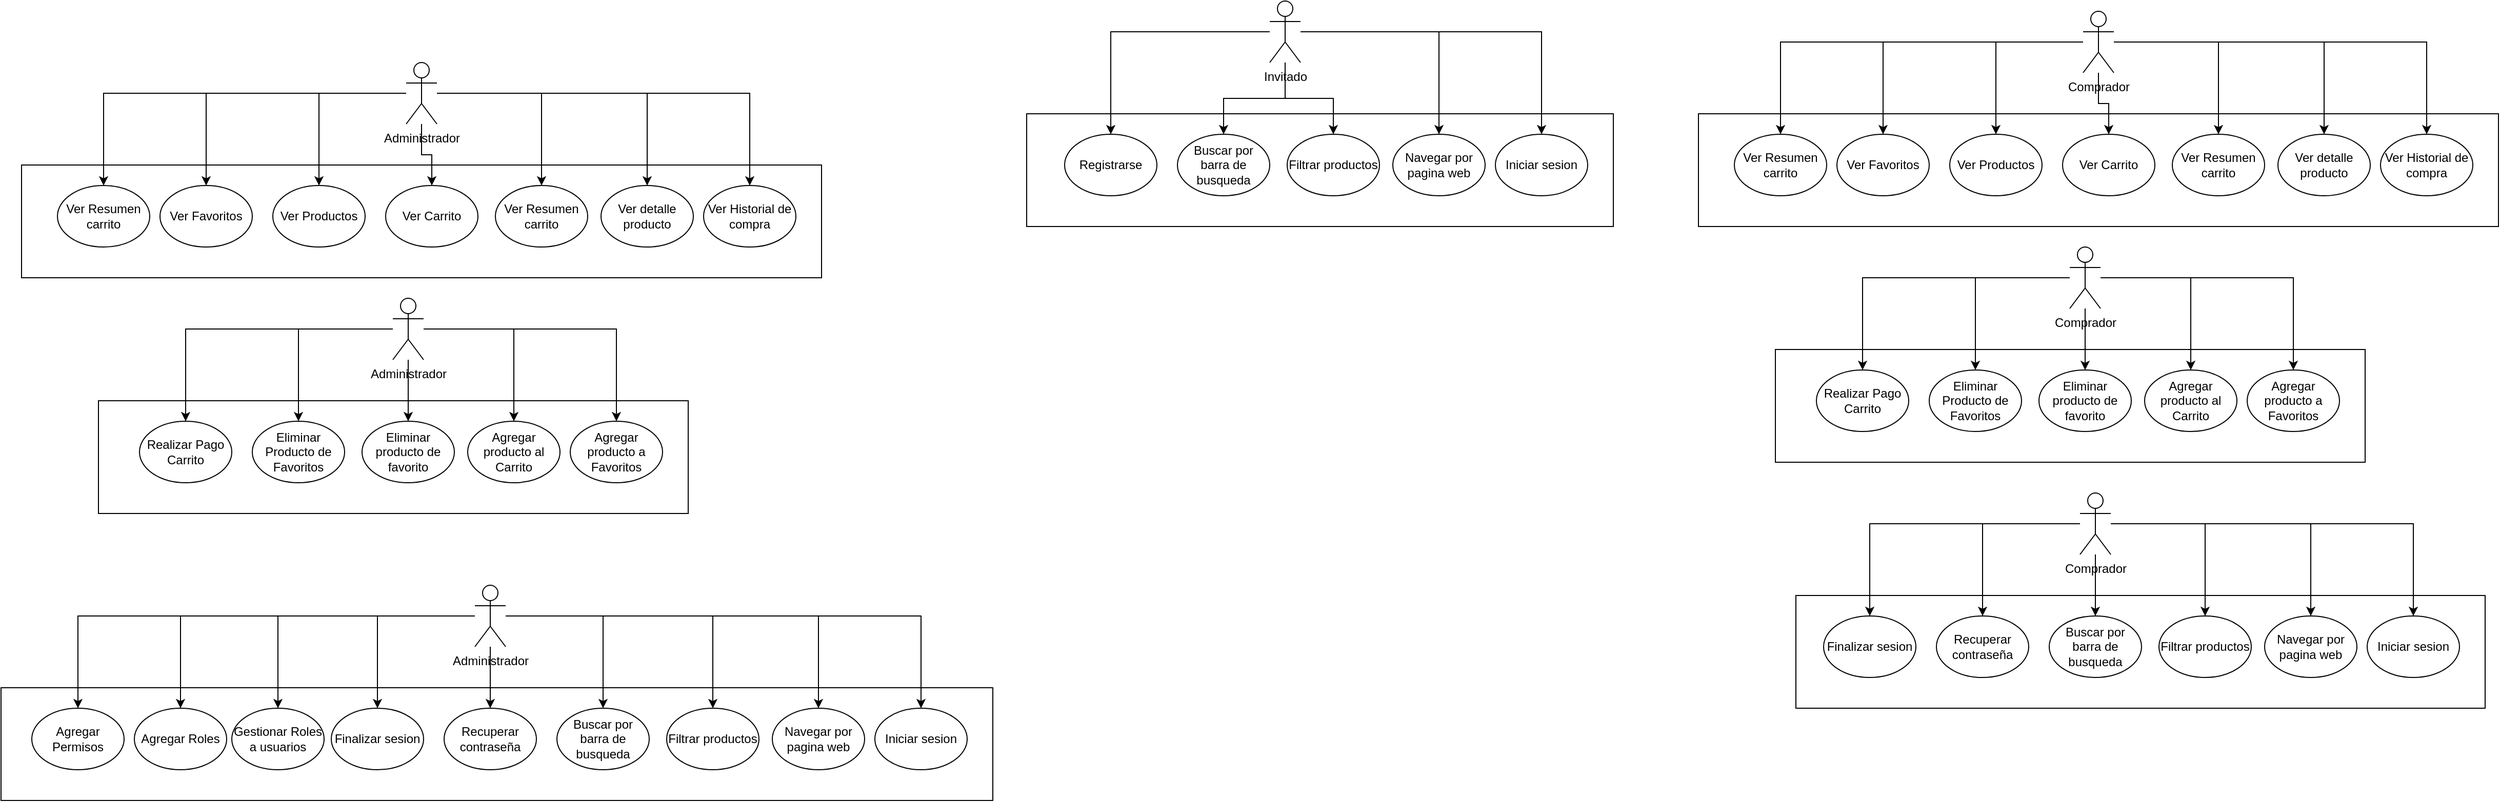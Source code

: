 <mxfile version="26.1.0">
  <diagram name="Page-1" id="uKtYesRdHXI6acPGLuFD">
    <mxGraphModel dx="6495" dy="1716" grid="1" gridSize="10" guides="1" tooltips="1" connect="1" arrows="1" fold="1" page="1" pageScale="1" pageWidth="827" pageHeight="1169" math="0" shadow="0">
      <root>
        <mxCell id="0" />
        <mxCell id="1" parent="0" />
        <mxCell id="zKvFoDBbavSpNKDaDpaP-1" value="" style="rounded=0;whiteSpace=wrap;html=1;" vertex="1" parent="1">
          <mxGeometry x="-875" y="130" width="780" height="110" as="geometry" />
        </mxCell>
        <mxCell id="zKvFoDBbavSpNKDaDpaP-11" style="edgeStyle=orthogonalEdgeStyle;rounded=0;orthogonalLoop=1;jettySize=auto;html=1;" edge="1" parent="1" source="zKvFoDBbavSpNKDaDpaP-2" target="zKvFoDBbavSpNKDaDpaP-7">
          <mxGeometry relative="1" as="geometry" />
        </mxCell>
        <mxCell id="zKvFoDBbavSpNKDaDpaP-12" style="edgeStyle=orthogonalEdgeStyle;rounded=0;orthogonalLoop=1;jettySize=auto;html=1;" edge="1" parent="1" source="zKvFoDBbavSpNKDaDpaP-2" target="zKvFoDBbavSpNKDaDpaP-3">
          <mxGeometry relative="1" as="geometry" />
        </mxCell>
        <mxCell id="zKvFoDBbavSpNKDaDpaP-13" style="edgeStyle=orthogonalEdgeStyle;rounded=0;orthogonalLoop=1;jettySize=auto;html=1;" edge="1" parent="1" source="zKvFoDBbavSpNKDaDpaP-2" target="zKvFoDBbavSpNKDaDpaP-4">
          <mxGeometry relative="1" as="geometry" />
        </mxCell>
        <mxCell id="zKvFoDBbavSpNKDaDpaP-14" style="edgeStyle=orthogonalEdgeStyle;rounded=0;orthogonalLoop=1;jettySize=auto;html=1;" edge="1" parent="1" source="zKvFoDBbavSpNKDaDpaP-2" target="zKvFoDBbavSpNKDaDpaP-10">
          <mxGeometry relative="1" as="geometry" />
        </mxCell>
        <mxCell id="zKvFoDBbavSpNKDaDpaP-15" style="edgeStyle=orthogonalEdgeStyle;rounded=0;orthogonalLoop=1;jettySize=auto;html=1;" edge="1" parent="1" source="zKvFoDBbavSpNKDaDpaP-2" target="zKvFoDBbavSpNKDaDpaP-9">
          <mxGeometry relative="1" as="geometry" />
        </mxCell>
        <mxCell id="zKvFoDBbavSpNKDaDpaP-16" style="edgeStyle=orthogonalEdgeStyle;rounded=0;orthogonalLoop=1;jettySize=auto;html=1;" edge="1" parent="1" source="zKvFoDBbavSpNKDaDpaP-2" target="zKvFoDBbavSpNKDaDpaP-6">
          <mxGeometry relative="1" as="geometry" />
        </mxCell>
        <mxCell id="zKvFoDBbavSpNKDaDpaP-17" style="edgeStyle=orthogonalEdgeStyle;rounded=0;orthogonalLoop=1;jettySize=auto;html=1;" edge="1" parent="1" source="zKvFoDBbavSpNKDaDpaP-2" target="zKvFoDBbavSpNKDaDpaP-5">
          <mxGeometry relative="1" as="geometry" />
        </mxCell>
        <mxCell id="zKvFoDBbavSpNKDaDpaP-2" value="Comprador" style="shape=umlActor;verticalLabelPosition=bottom;verticalAlign=top;html=1;outlineConnect=0;" vertex="1" parent="1">
          <mxGeometry x="-500" y="30" width="30" height="60" as="geometry" />
        </mxCell>
        <mxCell id="zKvFoDBbavSpNKDaDpaP-3" value="Ver Favoritos" style="ellipse;whiteSpace=wrap;html=1;" vertex="1" parent="1">
          <mxGeometry x="-740" y="150" width="90" height="60" as="geometry" />
        </mxCell>
        <mxCell id="zKvFoDBbavSpNKDaDpaP-4" value="Ver Productos" style="ellipse;whiteSpace=wrap;html=1;" vertex="1" parent="1">
          <mxGeometry x="-630" y="150" width="90" height="60" as="geometry" />
        </mxCell>
        <mxCell id="zKvFoDBbavSpNKDaDpaP-5" value="Ver Carrito" style="ellipse;whiteSpace=wrap;html=1;" vertex="1" parent="1">
          <mxGeometry x="-520" y="150" width="90" height="60" as="geometry" />
        </mxCell>
        <mxCell id="zKvFoDBbavSpNKDaDpaP-6" value="Ver Resumen carrito" style="ellipse;whiteSpace=wrap;html=1;" vertex="1" parent="1">
          <mxGeometry x="-413" y="150" width="90" height="60" as="geometry" />
        </mxCell>
        <mxCell id="zKvFoDBbavSpNKDaDpaP-7" value="Ver Resumen carrito" style="ellipse;whiteSpace=wrap;html=1;" vertex="1" parent="1">
          <mxGeometry x="-840" y="150" width="90" height="60" as="geometry" />
        </mxCell>
        <mxCell id="zKvFoDBbavSpNKDaDpaP-9" value="Ver detalle producto" style="ellipse;whiteSpace=wrap;html=1;" vertex="1" parent="1">
          <mxGeometry x="-310" y="150" width="90" height="60" as="geometry" />
        </mxCell>
        <mxCell id="zKvFoDBbavSpNKDaDpaP-10" value="Ver Historial de compra" style="ellipse;whiteSpace=wrap;html=1;" vertex="1" parent="1">
          <mxGeometry x="-210" y="150" width="90" height="60" as="geometry" />
        </mxCell>
        <mxCell id="zKvFoDBbavSpNKDaDpaP-18" value="" style="rounded=0;whiteSpace=wrap;html=1;" vertex="1" parent="1">
          <mxGeometry x="-800" y="360" width="575" height="110" as="geometry" />
        </mxCell>
        <mxCell id="zKvFoDBbavSpNKDaDpaP-21" style="edgeStyle=orthogonalEdgeStyle;rounded=0;orthogonalLoop=1;jettySize=auto;html=1;" edge="1" parent="1" source="zKvFoDBbavSpNKDaDpaP-26" target="zKvFoDBbavSpNKDaDpaP-28">
          <mxGeometry relative="1" as="geometry" />
        </mxCell>
        <mxCell id="zKvFoDBbavSpNKDaDpaP-22" style="edgeStyle=orthogonalEdgeStyle;rounded=0;orthogonalLoop=1;jettySize=auto;html=1;" edge="1" parent="1" source="zKvFoDBbavSpNKDaDpaP-26" target="zKvFoDBbavSpNKDaDpaP-33">
          <mxGeometry relative="1" as="geometry" />
        </mxCell>
        <mxCell id="zKvFoDBbavSpNKDaDpaP-23" style="edgeStyle=orthogonalEdgeStyle;rounded=0;orthogonalLoop=1;jettySize=auto;html=1;" edge="1" parent="1" source="zKvFoDBbavSpNKDaDpaP-26" target="zKvFoDBbavSpNKDaDpaP-32">
          <mxGeometry relative="1" as="geometry" />
        </mxCell>
        <mxCell id="zKvFoDBbavSpNKDaDpaP-24" style="edgeStyle=orthogonalEdgeStyle;rounded=0;orthogonalLoop=1;jettySize=auto;html=1;" edge="1" parent="1" source="zKvFoDBbavSpNKDaDpaP-26" target="zKvFoDBbavSpNKDaDpaP-30">
          <mxGeometry relative="1" as="geometry" />
        </mxCell>
        <mxCell id="zKvFoDBbavSpNKDaDpaP-25" style="edgeStyle=orthogonalEdgeStyle;rounded=0;orthogonalLoop=1;jettySize=auto;html=1;" edge="1" parent="1" source="zKvFoDBbavSpNKDaDpaP-26" target="zKvFoDBbavSpNKDaDpaP-29">
          <mxGeometry relative="1" as="geometry" />
        </mxCell>
        <mxCell id="zKvFoDBbavSpNKDaDpaP-26" value="Comprador" style="shape=umlActor;verticalLabelPosition=bottom;verticalAlign=top;html=1;outlineConnect=0;" vertex="1" parent="1">
          <mxGeometry x="-513" y="260" width="30" height="60" as="geometry" />
        </mxCell>
        <mxCell id="zKvFoDBbavSpNKDaDpaP-28" value="Realizar Pago Carrito" style="ellipse;whiteSpace=wrap;html=1;" vertex="1" parent="1">
          <mxGeometry x="-760" y="380" width="90" height="60" as="geometry" />
        </mxCell>
        <mxCell id="zKvFoDBbavSpNKDaDpaP-29" value="Eliminar Producto de Favoritos" style="ellipse;whiteSpace=wrap;html=1;" vertex="1" parent="1">
          <mxGeometry x="-650" y="380" width="90" height="60" as="geometry" />
        </mxCell>
        <mxCell id="zKvFoDBbavSpNKDaDpaP-30" value="Eliminar producto de favorito" style="ellipse;whiteSpace=wrap;html=1;" vertex="1" parent="1">
          <mxGeometry x="-543" y="380" width="90" height="60" as="geometry" />
        </mxCell>
        <mxCell id="zKvFoDBbavSpNKDaDpaP-32" value="Agregar producto al Carrito" style="ellipse;whiteSpace=wrap;html=1;" vertex="1" parent="1">
          <mxGeometry x="-440" y="380" width="90" height="60" as="geometry" />
        </mxCell>
        <mxCell id="zKvFoDBbavSpNKDaDpaP-33" value="Agregar producto a Favoritos" style="ellipse;whiteSpace=wrap;html=1;" vertex="1" parent="1">
          <mxGeometry x="-340" y="380" width="90" height="60" as="geometry" />
        </mxCell>
        <mxCell id="zKvFoDBbavSpNKDaDpaP-46" value="" style="rounded=0;whiteSpace=wrap;html=1;" vertex="1" parent="1">
          <mxGeometry x="-780" y="600" width="672" height="110" as="geometry" />
        </mxCell>
        <mxCell id="zKvFoDBbavSpNKDaDpaP-48" style="edgeStyle=orthogonalEdgeStyle;rounded=0;orthogonalLoop=1;jettySize=auto;html=1;" edge="1" parent="1" source="zKvFoDBbavSpNKDaDpaP-54" target="zKvFoDBbavSpNKDaDpaP-55">
          <mxGeometry relative="1" as="geometry" />
        </mxCell>
        <mxCell id="zKvFoDBbavSpNKDaDpaP-49" style="edgeStyle=orthogonalEdgeStyle;rounded=0;orthogonalLoop=1;jettySize=auto;html=1;" edge="1" parent="1" source="zKvFoDBbavSpNKDaDpaP-54" target="zKvFoDBbavSpNKDaDpaP-56">
          <mxGeometry relative="1" as="geometry" />
        </mxCell>
        <mxCell id="zKvFoDBbavSpNKDaDpaP-50" style="edgeStyle=orthogonalEdgeStyle;rounded=0;orthogonalLoop=1;jettySize=auto;html=1;" edge="1" parent="1" source="zKvFoDBbavSpNKDaDpaP-54" target="zKvFoDBbavSpNKDaDpaP-61">
          <mxGeometry relative="1" as="geometry" />
        </mxCell>
        <mxCell id="zKvFoDBbavSpNKDaDpaP-51" style="edgeStyle=orthogonalEdgeStyle;rounded=0;orthogonalLoop=1;jettySize=auto;html=1;" edge="1" parent="1" source="zKvFoDBbavSpNKDaDpaP-54" target="zKvFoDBbavSpNKDaDpaP-60">
          <mxGeometry relative="1" as="geometry" />
        </mxCell>
        <mxCell id="zKvFoDBbavSpNKDaDpaP-52" style="edgeStyle=orthogonalEdgeStyle;rounded=0;orthogonalLoop=1;jettySize=auto;html=1;" edge="1" parent="1" source="zKvFoDBbavSpNKDaDpaP-54" target="zKvFoDBbavSpNKDaDpaP-58">
          <mxGeometry relative="1" as="geometry" />
        </mxCell>
        <mxCell id="zKvFoDBbavSpNKDaDpaP-53" style="edgeStyle=orthogonalEdgeStyle;rounded=0;orthogonalLoop=1;jettySize=auto;html=1;" edge="1" parent="1" source="zKvFoDBbavSpNKDaDpaP-54" target="zKvFoDBbavSpNKDaDpaP-57">
          <mxGeometry relative="1" as="geometry" />
        </mxCell>
        <mxCell id="zKvFoDBbavSpNKDaDpaP-54" value="Comprador" style="shape=umlActor;verticalLabelPosition=bottom;verticalAlign=top;html=1;outlineConnect=0;" vertex="1" parent="1">
          <mxGeometry x="-503" y="500" width="30" height="60" as="geometry" />
        </mxCell>
        <mxCell id="zKvFoDBbavSpNKDaDpaP-55" value="Finalizar sesion" style="ellipse;whiteSpace=wrap;html=1;" vertex="1" parent="1">
          <mxGeometry x="-753" y="620" width="90" height="60" as="geometry" />
        </mxCell>
        <mxCell id="zKvFoDBbavSpNKDaDpaP-56" value="Recuperar contraseña" style="ellipse;whiteSpace=wrap;html=1;" vertex="1" parent="1">
          <mxGeometry x="-643" y="620" width="90" height="60" as="geometry" />
        </mxCell>
        <mxCell id="zKvFoDBbavSpNKDaDpaP-57" value="Buscar por barra de busqueda" style="ellipse;whiteSpace=wrap;html=1;" vertex="1" parent="1">
          <mxGeometry x="-533" y="620" width="90" height="60" as="geometry" />
        </mxCell>
        <mxCell id="zKvFoDBbavSpNKDaDpaP-58" value="Filtrar productos" style="ellipse;whiteSpace=wrap;html=1;" vertex="1" parent="1">
          <mxGeometry x="-426" y="620" width="90" height="60" as="geometry" />
        </mxCell>
        <mxCell id="zKvFoDBbavSpNKDaDpaP-60" value="Navegar por pagina web" style="ellipse;whiteSpace=wrap;html=1;" vertex="1" parent="1">
          <mxGeometry x="-323" y="620" width="90" height="60" as="geometry" />
        </mxCell>
        <mxCell id="zKvFoDBbavSpNKDaDpaP-61" value="Iniciar sesion" style="ellipse;whiteSpace=wrap;html=1;" vertex="1" parent="1">
          <mxGeometry x="-223" y="620" width="90" height="60" as="geometry" />
        </mxCell>
        <mxCell id="zKvFoDBbavSpNKDaDpaP-62" value="" style="rounded=0;whiteSpace=wrap;html=1;" vertex="1" parent="1">
          <mxGeometry x="-1530" y="130" width="572" height="110" as="geometry" />
        </mxCell>
        <mxCell id="zKvFoDBbavSpNKDaDpaP-64" style="edgeStyle=orthogonalEdgeStyle;rounded=0;orthogonalLoop=1;jettySize=auto;html=1;" edge="1" parent="1" source="zKvFoDBbavSpNKDaDpaP-69" target="zKvFoDBbavSpNKDaDpaP-71">
          <mxGeometry relative="1" as="geometry" />
        </mxCell>
        <mxCell id="zKvFoDBbavSpNKDaDpaP-65" style="edgeStyle=orthogonalEdgeStyle;rounded=0;orthogonalLoop=1;jettySize=auto;html=1;" edge="1" parent="1" source="zKvFoDBbavSpNKDaDpaP-69" target="zKvFoDBbavSpNKDaDpaP-75">
          <mxGeometry relative="1" as="geometry" />
        </mxCell>
        <mxCell id="zKvFoDBbavSpNKDaDpaP-66" style="edgeStyle=orthogonalEdgeStyle;rounded=0;orthogonalLoop=1;jettySize=auto;html=1;" edge="1" parent="1" source="zKvFoDBbavSpNKDaDpaP-69" target="zKvFoDBbavSpNKDaDpaP-74">
          <mxGeometry relative="1" as="geometry" />
        </mxCell>
        <mxCell id="zKvFoDBbavSpNKDaDpaP-67" style="edgeStyle=orthogonalEdgeStyle;rounded=0;orthogonalLoop=1;jettySize=auto;html=1;" edge="1" parent="1" source="zKvFoDBbavSpNKDaDpaP-69" target="zKvFoDBbavSpNKDaDpaP-73">
          <mxGeometry relative="1" as="geometry" />
        </mxCell>
        <mxCell id="zKvFoDBbavSpNKDaDpaP-68" style="edgeStyle=orthogonalEdgeStyle;rounded=0;orthogonalLoop=1;jettySize=auto;html=1;" edge="1" parent="1" source="zKvFoDBbavSpNKDaDpaP-69" target="zKvFoDBbavSpNKDaDpaP-72">
          <mxGeometry relative="1" as="geometry" />
        </mxCell>
        <mxCell id="zKvFoDBbavSpNKDaDpaP-69" value="Invitado" style="shape=umlActor;verticalLabelPosition=bottom;verticalAlign=top;html=1;outlineConnect=0;" vertex="1" parent="1">
          <mxGeometry x="-1293" y="20" width="30" height="60" as="geometry" />
        </mxCell>
        <mxCell id="zKvFoDBbavSpNKDaDpaP-71" value="Registrarse" style="ellipse;whiteSpace=wrap;html=1;" vertex="1" parent="1">
          <mxGeometry x="-1493" y="150" width="90" height="60" as="geometry" />
        </mxCell>
        <mxCell id="zKvFoDBbavSpNKDaDpaP-72" value="Buscar por barra de busqueda" style="ellipse;whiteSpace=wrap;html=1;" vertex="1" parent="1">
          <mxGeometry x="-1383" y="150" width="90" height="60" as="geometry" />
        </mxCell>
        <mxCell id="zKvFoDBbavSpNKDaDpaP-73" value="Filtrar productos" style="ellipse;whiteSpace=wrap;html=1;" vertex="1" parent="1">
          <mxGeometry x="-1276" y="150" width="90" height="60" as="geometry" />
        </mxCell>
        <mxCell id="zKvFoDBbavSpNKDaDpaP-74" value="Navegar por pagina web" style="ellipse;whiteSpace=wrap;html=1;" vertex="1" parent="1">
          <mxGeometry x="-1173" y="150" width="90" height="60" as="geometry" />
        </mxCell>
        <mxCell id="zKvFoDBbavSpNKDaDpaP-75" value="Iniciar sesion" style="ellipse;whiteSpace=wrap;html=1;" vertex="1" parent="1">
          <mxGeometry x="-1073" y="150" width="90" height="60" as="geometry" />
        </mxCell>
        <mxCell id="zKvFoDBbavSpNKDaDpaP-77" value="" style="rounded=0;whiteSpace=wrap;html=1;" vertex="1" parent="1">
          <mxGeometry x="-2510" y="180" width="780" height="110" as="geometry" />
        </mxCell>
        <mxCell id="zKvFoDBbavSpNKDaDpaP-78" style="edgeStyle=orthogonalEdgeStyle;rounded=0;orthogonalLoop=1;jettySize=auto;html=1;" edge="1" parent="1" source="zKvFoDBbavSpNKDaDpaP-85" target="zKvFoDBbavSpNKDaDpaP-90">
          <mxGeometry relative="1" as="geometry" />
        </mxCell>
        <mxCell id="zKvFoDBbavSpNKDaDpaP-79" style="edgeStyle=orthogonalEdgeStyle;rounded=0;orthogonalLoop=1;jettySize=auto;html=1;" edge="1" parent="1" source="zKvFoDBbavSpNKDaDpaP-85" target="zKvFoDBbavSpNKDaDpaP-86">
          <mxGeometry relative="1" as="geometry" />
        </mxCell>
        <mxCell id="zKvFoDBbavSpNKDaDpaP-80" style="edgeStyle=orthogonalEdgeStyle;rounded=0;orthogonalLoop=1;jettySize=auto;html=1;" edge="1" parent="1" source="zKvFoDBbavSpNKDaDpaP-85" target="zKvFoDBbavSpNKDaDpaP-87">
          <mxGeometry relative="1" as="geometry" />
        </mxCell>
        <mxCell id="zKvFoDBbavSpNKDaDpaP-81" style="edgeStyle=orthogonalEdgeStyle;rounded=0;orthogonalLoop=1;jettySize=auto;html=1;" edge="1" parent="1" source="zKvFoDBbavSpNKDaDpaP-85" target="zKvFoDBbavSpNKDaDpaP-92">
          <mxGeometry relative="1" as="geometry" />
        </mxCell>
        <mxCell id="zKvFoDBbavSpNKDaDpaP-82" style="edgeStyle=orthogonalEdgeStyle;rounded=0;orthogonalLoop=1;jettySize=auto;html=1;" edge="1" parent="1" source="zKvFoDBbavSpNKDaDpaP-85" target="zKvFoDBbavSpNKDaDpaP-91">
          <mxGeometry relative="1" as="geometry" />
        </mxCell>
        <mxCell id="zKvFoDBbavSpNKDaDpaP-83" style="edgeStyle=orthogonalEdgeStyle;rounded=0;orthogonalLoop=1;jettySize=auto;html=1;" edge="1" parent="1" source="zKvFoDBbavSpNKDaDpaP-85" target="zKvFoDBbavSpNKDaDpaP-89">
          <mxGeometry relative="1" as="geometry" />
        </mxCell>
        <mxCell id="zKvFoDBbavSpNKDaDpaP-84" style="edgeStyle=orthogonalEdgeStyle;rounded=0;orthogonalLoop=1;jettySize=auto;html=1;" edge="1" parent="1" source="zKvFoDBbavSpNKDaDpaP-85" target="zKvFoDBbavSpNKDaDpaP-88">
          <mxGeometry relative="1" as="geometry" />
        </mxCell>
        <mxCell id="zKvFoDBbavSpNKDaDpaP-85" value="Administrador" style="shape=umlActor;verticalLabelPosition=bottom;verticalAlign=top;html=1;outlineConnect=0;" vertex="1" parent="1">
          <mxGeometry x="-2135" y="80" width="30" height="60" as="geometry" />
        </mxCell>
        <mxCell id="zKvFoDBbavSpNKDaDpaP-86" value="Ver Favoritos" style="ellipse;whiteSpace=wrap;html=1;" vertex="1" parent="1">
          <mxGeometry x="-2375" y="200" width="90" height="60" as="geometry" />
        </mxCell>
        <mxCell id="zKvFoDBbavSpNKDaDpaP-87" value="Ver Productos" style="ellipse;whiteSpace=wrap;html=1;" vertex="1" parent="1">
          <mxGeometry x="-2265" y="200" width="90" height="60" as="geometry" />
        </mxCell>
        <mxCell id="zKvFoDBbavSpNKDaDpaP-88" value="Ver Carrito" style="ellipse;whiteSpace=wrap;html=1;" vertex="1" parent="1">
          <mxGeometry x="-2155" y="200" width="90" height="60" as="geometry" />
        </mxCell>
        <mxCell id="zKvFoDBbavSpNKDaDpaP-89" value="Ver Resumen carrito" style="ellipse;whiteSpace=wrap;html=1;" vertex="1" parent="1">
          <mxGeometry x="-2048" y="200" width="90" height="60" as="geometry" />
        </mxCell>
        <mxCell id="zKvFoDBbavSpNKDaDpaP-90" value="Ver Resumen carrito" style="ellipse;whiteSpace=wrap;html=1;" vertex="1" parent="1">
          <mxGeometry x="-2475" y="200" width="90" height="60" as="geometry" />
        </mxCell>
        <mxCell id="zKvFoDBbavSpNKDaDpaP-91" value="Ver detalle producto" style="ellipse;whiteSpace=wrap;html=1;" vertex="1" parent="1">
          <mxGeometry x="-1945" y="200" width="90" height="60" as="geometry" />
        </mxCell>
        <mxCell id="zKvFoDBbavSpNKDaDpaP-92" value="Ver Historial de compra" style="ellipse;whiteSpace=wrap;html=1;" vertex="1" parent="1">
          <mxGeometry x="-1845" y="200" width="90" height="60" as="geometry" />
        </mxCell>
        <mxCell id="zKvFoDBbavSpNKDaDpaP-93" value="" style="rounded=0;whiteSpace=wrap;html=1;" vertex="1" parent="1">
          <mxGeometry x="-2435" y="410" width="575" height="110" as="geometry" />
        </mxCell>
        <mxCell id="zKvFoDBbavSpNKDaDpaP-94" style="edgeStyle=orthogonalEdgeStyle;rounded=0;orthogonalLoop=1;jettySize=auto;html=1;" edge="1" parent="1" source="zKvFoDBbavSpNKDaDpaP-99" target="zKvFoDBbavSpNKDaDpaP-100">
          <mxGeometry relative="1" as="geometry" />
        </mxCell>
        <mxCell id="zKvFoDBbavSpNKDaDpaP-95" style="edgeStyle=orthogonalEdgeStyle;rounded=0;orthogonalLoop=1;jettySize=auto;html=1;" edge="1" parent="1" source="zKvFoDBbavSpNKDaDpaP-99" target="zKvFoDBbavSpNKDaDpaP-104">
          <mxGeometry relative="1" as="geometry" />
        </mxCell>
        <mxCell id="zKvFoDBbavSpNKDaDpaP-96" style="edgeStyle=orthogonalEdgeStyle;rounded=0;orthogonalLoop=1;jettySize=auto;html=1;" edge="1" parent="1" source="zKvFoDBbavSpNKDaDpaP-99" target="zKvFoDBbavSpNKDaDpaP-103">
          <mxGeometry relative="1" as="geometry" />
        </mxCell>
        <mxCell id="zKvFoDBbavSpNKDaDpaP-97" style="edgeStyle=orthogonalEdgeStyle;rounded=0;orthogonalLoop=1;jettySize=auto;html=1;" edge="1" parent="1" source="zKvFoDBbavSpNKDaDpaP-99" target="zKvFoDBbavSpNKDaDpaP-102">
          <mxGeometry relative="1" as="geometry" />
        </mxCell>
        <mxCell id="zKvFoDBbavSpNKDaDpaP-98" style="edgeStyle=orthogonalEdgeStyle;rounded=0;orthogonalLoop=1;jettySize=auto;html=1;" edge="1" parent="1" source="zKvFoDBbavSpNKDaDpaP-99" target="zKvFoDBbavSpNKDaDpaP-101">
          <mxGeometry relative="1" as="geometry" />
        </mxCell>
        <mxCell id="zKvFoDBbavSpNKDaDpaP-99" value="Administrador" style="shape=umlActor;verticalLabelPosition=bottom;verticalAlign=top;html=1;outlineConnect=0;" vertex="1" parent="1">
          <mxGeometry x="-2148" y="310" width="30" height="60" as="geometry" />
        </mxCell>
        <mxCell id="zKvFoDBbavSpNKDaDpaP-100" value="Realizar Pago Carrito" style="ellipse;whiteSpace=wrap;html=1;" vertex="1" parent="1">
          <mxGeometry x="-2395" y="430" width="90" height="60" as="geometry" />
        </mxCell>
        <mxCell id="zKvFoDBbavSpNKDaDpaP-101" value="Eliminar Producto de Favoritos" style="ellipse;whiteSpace=wrap;html=1;" vertex="1" parent="1">
          <mxGeometry x="-2285" y="430" width="90" height="60" as="geometry" />
        </mxCell>
        <mxCell id="zKvFoDBbavSpNKDaDpaP-102" value="Eliminar producto de favorito" style="ellipse;whiteSpace=wrap;html=1;" vertex="1" parent="1">
          <mxGeometry x="-2178" y="430" width="90" height="60" as="geometry" />
        </mxCell>
        <mxCell id="zKvFoDBbavSpNKDaDpaP-103" value="Agregar producto al Carrito" style="ellipse;whiteSpace=wrap;html=1;" vertex="1" parent="1">
          <mxGeometry x="-2075" y="430" width="90" height="60" as="geometry" />
        </mxCell>
        <mxCell id="zKvFoDBbavSpNKDaDpaP-104" value="Agregar producto a Favoritos" style="ellipse;whiteSpace=wrap;html=1;" vertex="1" parent="1">
          <mxGeometry x="-1975" y="430" width="90" height="60" as="geometry" />
        </mxCell>
        <mxCell id="zKvFoDBbavSpNKDaDpaP-105" value="" style="rounded=0;whiteSpace=wrap;html=1;" vertex="1" parent="1">
          <mxGeometry x="-2530" y="690" width="967" height="110" as="geometry" />
        </mxCell>
        <mxCell id="zKvFoDBbavSpNKDaDpaP-106" style="edgeStyle=orthogonalEdgeStyle;rounded=0;orthogonalLoop=1;jettySize=auto;html=1;" edge="1" parent="1" source="zKvFoDBbavSpNKDaDpaP-112" target="zKvFoDBbavSpNKDaDpaP-113">
          <mxGeometry relative="1" as="geometry" />
        </mxCell>
        <mxCell id="zKvFoDBbavSpNKDaDpaP-107" style="edgeStyle=orthogonalEdgeStyle;rounded=0;orthogonalLoop=1;jettySize=auto;html=1;" edge="1" parent="1" source="zKvFoDBbavSpNKDaDpaP-112" target="zKvFoDBbavSpNKDaDpaP-114">
          <mxGeometry relative="1" as="geometry" />
        </mxCell>
        <mxCell id="zKvFoDBbavSpNKDaDpaP-108" style="edgeStyle=orthogonalEdgeStyle;rounded=0;orthogonalLoop=1;jettySize=auto;html=1;" edge="1" parent="1" source="zKvFoDBbavSpNKDaDpaP-112" target="zKvFoDBbavSpNKDaDpaP-118">
          <mxGeometry relative="1" as="geometry" />
        </mxCell>
        <mxCell id="zKvFoDBbavSpNKDaDpaP-109" style="edgeStyle=orthogonalEdgeStyle;rounded=0;orthogonalLoop=1;jettySize=auto;html=1;" edge="1" parent="1" source="zKvFoDBbavSpNKDaDpaP-112" target="zKvFoDBbavSpNKDaDpaP-117">
          <mxGeometry relative="1" as="geometry" />
        </mxCell>
        <mxCell id="zKvFoDBbavSpNKDaDpaP-110" style="edgeStyle=orthogonalEdgeStyle;rounded=0;orthogonalLoop=1;jettySize=auto;html=1;" edge="1" parent="1" source="zKvFoDBbavSpNKDaDpaP-112" target="zKvFoDBbavSpNKDaDpaP-116">
          <mxGeometry relative="1" as="geometry" />
        </mxCell>
        <mxCell id="zKvFoDBbavSpNKDaDpaP-111" style="edgeStyle=orthogonalEdgeStyle;rounded=0;orthogonalLoop=1;jettySize=auto;html=1;" edge="1" parent="1" source="zKvFoDBbavSpNKDaDpaP-112" target="zKvFoDBbavSpNKDaDpaP-115">
          <mxGeometry relative="1" as="geometry" />
        </mxCell>
        <mxCell id="zKvFoDBbavSpNKDaDpaP-122" style="edgeStyle=orthogonalEdgeStyle;rounded=0;orthogonalLoop=1;jettySize=auto;html=1;" edge="1" parent="1" source="zKvFoDBbavSpNKDaDpaP-112" target="zKvFoDBbavSpNKDaDpaP-119">
          <mxGeometry relative="1" as="geometry" />
        </mxCell>
        <mxCell id="zKvFoDBbavSpNKDaDpaP-123" style="edgeStyle=orthogonalEdgeStyle;rounded=0;orthogonalLoop=1;jettySize=auto;html=1;" edge="1" parent="1" source="zKvFoDBbavSpNKDaDpaP-112" target="zKvFoDBbavSpNKDaDpaP-120">
          <mxGeometry relative="1" as="geometry" />
        </mxCell>
        <mxCell id="zKvFoDBbavSpNKDaDpaP-124" style="edgeStyle=orthogonalEdgeStyle;rounded=0;orthogonalLoop=1;jettySize=auto;html=1;" edge="1" parent="1" source="zKvFoDBbavSpNKDaDpaP-112" target="zKvFoDBbavSpNKDaDpaP-121">
          <mxGeometry relative="1" as="geometry" />
        </mxCell>
        <mxCell id="zKvFoDBbavSpNKDaDpaP-112" value="Administrador" style="shape=umlActor;verticalLabelPosition=bottom;verticalAlign=top;html=1;outlineConnect=0;" vertex="1" parent="1">
          <mxGeometry x="-2068" y="590" width="30" height="60" as="geometry" />
        </mxCell>
        <mxCell id="zKvFoDBbavSpNKDaDpaP-113" value="Finalizar sesion" style="ellipse;whiteSpace=wrap;html=1;" vertex="1" parent="1">
          <mxGeometry x="-2208" y="710" width="90" height="60" as="geometry" />
        </mxCell>
        <mxCell id="zKvFoDBbavSpNKDaDpaP-114" value="Recuperar contraseña" style="ellipse;whiteSpace=wrap;html=1;" vertex="1" parent="1">
          <mxGeometry x="-2098" y="710" width="90" height="60" as="geometry" />
        </mxCell>
        <mxCell id="zKvFoDBbavSpNKDaDpaP-115" value="Buscar por barra de busqueda" style="ellipse;whiteSpace=wrap;html=1;" vertex="1" parent="1">
          <mxGeometry x="-1988" y="710" width="90" height="60" as="geometry" />
        </mxCell>
        <mxCell id="zKvFoDBbavSpNKDaDpaP-116" value="Filtrar productos" style="ellipse;whiteSpace=wrap;html=1;" vertex="1" parent="1">
          <mxGeometry x="-1881" y="710" width="90" height="60" as="geometry" />
        </mxCell>
        <mxCell id="zKvFoDBbavSpNKDaDpaP-117" value="Navegar por pagina web" style="ellipse;whiteSpace=wrap;html=1;" vertex="1" parent="1">
          <mxGeometry x="-1778" y="710" width="90" height="60" as="geometry" />
        </mxCell>
        <mxCell id="zKvFoDBbavSpNKDaDpaP-118" value="Iniciar sesion" style="ellipse;whiteSpace=wrap;html=1;" vertex="1" parent="1">
          <mxGeometry x="-1678" y="710" width="90" height="60" as="geometry" />
        </mxCell>
        <mxCell id="zKvFoDBbavSpNKDaDpaP-119" value="Gestionar Roles a usuarios" style="ellipse;whiteSpace=wrap;html=1;" vertex="1" parent="1">
          <mxGeometry x="-2305" y="710" width="90" height="60" as="geometry" />
        </mxCell>
        <mxCell id="zKvFoDBbavSpNKDaDpaP-120" value="Agregar Roles" style="ellipse;whiteSpace=wrap;html=1;" vertex="1" parent="1">
          <mxGeometry x="-2400" y="710" width="90" height="60" as="geometry" />
        </mxCell>
        <mxCell id="zKvFoDBbavSpNKDaDpaP-121" value="Agregar Permisos" style="ellipse;whiteSpace=wrap;html=1;" vertex="1" parent="1">
          <mxGeometry x="-2500" y="710" width="90" height="60" as="geometry" />
        </mxCell>
      </root>
    </mxGraphModel>
  </diagram>
</mxfile>
